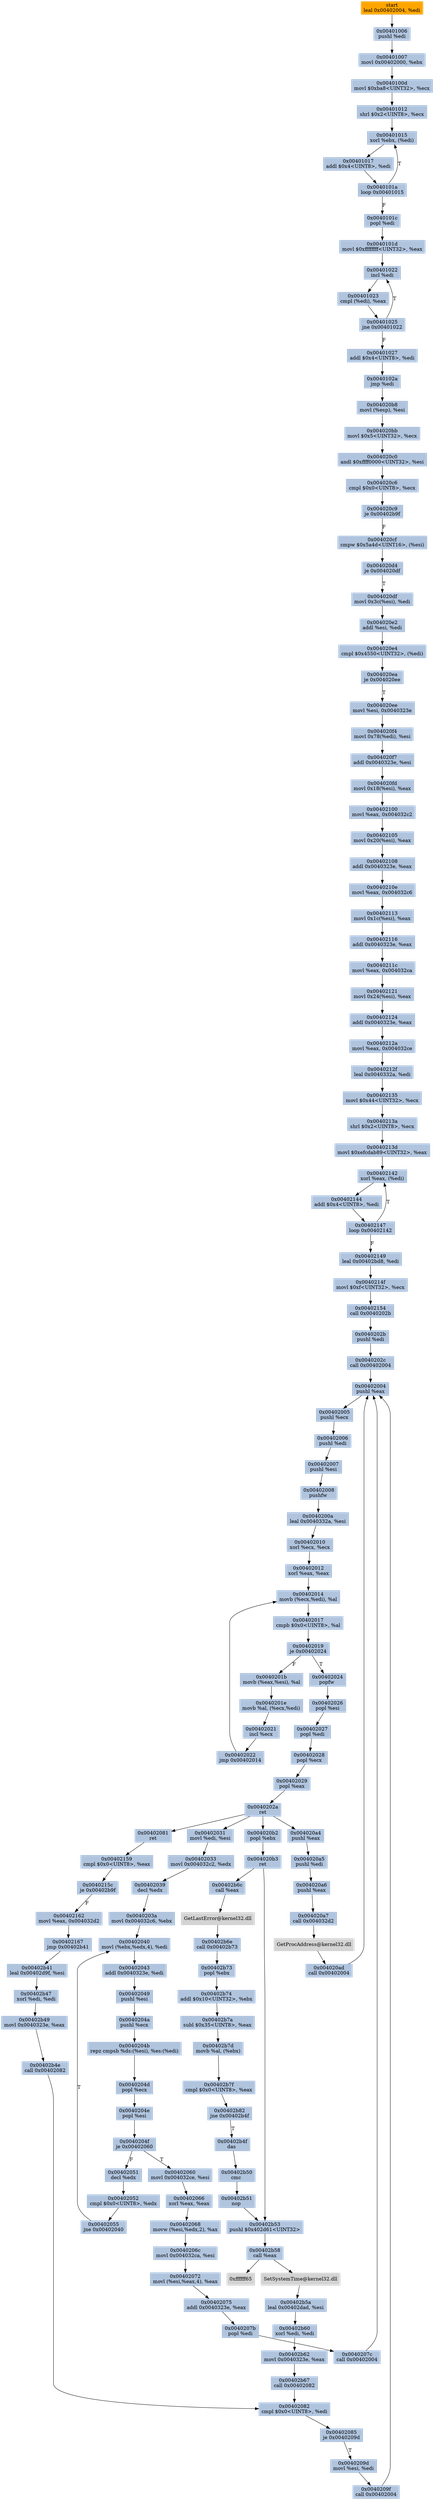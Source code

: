 digraph G {
node[shape=rectangle,style=filled,fillcolor=lightsteelblue,color=lightsteelblue]
bgcolor="transparent"
a0x00401000leal_0x00402004_edi[label="start\nleal 0x00402004, %edi",color="lightgrey",fillcolor="orange"];
a0x00401006pushl_edi[label="0x00401006\npushl %edi"];
a0x00401007movl_0x00402000_ebx[label="0x00401007\nmovl 0x00402000, %ebx"];
a0x0040100dmovl_0xba8UINT32_ecx[label="0x0040100d\nmovl $0xba8<UINT32>, %ecx"];
a0x00401012shrl_0x2UINT8_ecx[label="0x00401012\nshrl $0x2<UINT8>, %ecx"];
a0x00401015xorl_ebx_edi_[label="0x00401015\nxorl %ebx, (%edi)"];
a0x00401017addl_0x4UINT8_edi[label="0x00401017\naddl $0x4<UINT8>, %edi"];
a0x0040101aloop_0x00401015[label="0x0040101a\nloop 0x00401015"];
a0x0040101cpopl_edi[label="0x0040101c\npopl %edi"];
a0x0040101dmovl_0xffffffffUINT32_eax[label="0x0040101d\nmovl $0xffffffff<UINT32>, %eax"];
a0x00401022incl_edi[label="0x00401022\nincl %edi"];
a0x00401023cmpl_edi__eax[label="0x00401023\ncmpl (%edi), %eax"];
a0x00401025jne_0x00401022[label="0x00401025\njne 0x00401022"];
a0x00401027addl_0x4UINT8_edi[label="0x00401027\naddl $0x4<UINT8>, %edi"];
a0x0040102ajmp_edi[label="0x0040102a\njmp %edi"];
a0x004020b8movl_esp__esi[label="0x004020b8\nmovl (%esp), %esi"];
a0x004020bbmovl_0x5UINT32_ecx[label="0x004020bb\nmovl $0x5<UINT32>, %ecx"];
a0x004020c0andl_0xffff0000UINT32_esi[label="0x004020c0\nandl $0xffff0000<UINT32>, %esi"];
a0x004020c6cmpl_0x0UINT8_ecx[label="0x004020c6\ncmpl $0x0<UINT8>, %ecx"];
a0x004020c9je_0x00402b9f[label="0x004020c9\nje 0x00402b9f"];
a0x004020cfcmpw_0x5a4dUINT16_esi_[label="0x004020cf\ncmpw $0x5a4d<UINT16>, (%esi)"];
a0x004020d4je_0x004020df[label="0x004020d4\nje 0x004020df"];
a0x004020dfmovl_0x3cesi__edi[label="0x004020df\nmovl 0x3c(%esi), %edi"];
a0x004020e2addl_esi_edi[label="0x004020e2\naddl %esi, %edi"];
a0x004020e4cmpl_0x4550UINT32_edi_[label="0x004020e4\ncmpl $0x4550<UINT32>, (%edi)"];
a0x004020eaje_0x004020ee[label="0x004020ea\nje 0x004020ee"];
a0x004020eemovl_esi_0x0040323e[label="0x004020ee\nmovl %esi, 0x0040323e"];
a0x004020f4movl_0x78edi__esi[label="0x004020f4\nmovl 0x78(%edi), %esi"];
a0x004020f7addl_0x0040323e_esi[label="0x004020f7\naddl 0x0040323e, %esi"];
a0x004020fdmovl_0x18esi__eax[label="0x004020fd\nmovl 0x18(%esi), %eax"];
a0x00402100movl_eax_0x004032c2[label="0x00402100\nmovl %eax, 0x004032c2"];
a0x00402105movl_0x20esi__eax[label="0x00402105\nmovl 0x20(%esi), %eax"];
a0x00402108addl_0x0040323e_eax[label="0x00402108\naddl 0x0040323e, %eax"];
a0x0040210emovl_eax_0x004032c6[label="0x0040210e\nmovl %eax, 0x004032c6"];
a0x00402113movl_0x1cesi__eax[label="0x00402113\nmovl 0x1c(%esi), %eax"];
a0x00402116addl_0x0040323e_eax[label="0x00402116\naddl 0x0040323e, %eax"];
a0x0040211cmovl_eax_0x004032ca[label="0x0040211c\nmovl %eax, 0x004032ca"];
a0x00402121movl_0x24esi__eax[label="0x00402121\nmovl 0x24(%esi), %eax"];
a0x00402124addl_0x0040323e_eax[label="0x00402124\naddl 0x0040323e, %eax"];
a0x0040212amovl_eax_0x004032ce[label="0x0040212a\nmovl %eax, 0x004032ce"];
a0x0040212fleal_0x0040332a_edi[label="0x0040212f\nleal 0x0040332a, %edi"];
a0x00402135movl_0x44UINT32_ecx[label="0x00402135\nmovl $0x44<UINT32>, %ecx"];
a0x0040213ashrl_0x2UINT8_ecx[label="0x0040213a\nshrl $0x2<UINT8>, %ecx"];
a0x0040213dmovl_0xefcdab89UINT32_eax[label="0x0040213d\nmovl $0xefcdab89<UINT32>, %eax"];
a0x00402142xorl_eax_edi_[label="0x00402142\nxorl %eax, (%edi)"];
a0x00402144addl_0x4UINT8_edi[label="0x00402144\naddl $0x4<UINT8>, %edi"];
a0x00402147loop_0x00402142[label="0x00402147\nloop 0x00402142"];
a0x00402149leal_0x00402bd8_edi[label="0x00402149\nleal 0x00402bd8, %edi"];
a0x0040214fmovl_0xfUINT32_ecx[label="0x0040214f\nmovl $0xf<UINT32>, %ecx"];
a0x00402154call_0x0040202b[label="0x00402154\ncall 0x0040202b"];
a0x0040202bpushl_edi[label="0x0040202b\npushl %edi"];
a0x0040202ccall_0x00402004[label="0x0040202c\ncall 0x00402004"];
a0x00402004pushl_eax[label="0x00402004\npushl %eax"];
a0x00402005pushl_ecx[label="0x00402005\npushl %ecx"];
a0x00402006pushl_edi[label="0x00402006\npushl %edi"];
a0x00402007pushl_esi[label="0x00402007\npushl %esi"];
a0x00402008pushfw_[label="0x00402008\npushfw "];
a0x0040200aleal_0x0040332a_esi[label="0x0040200a\nleal 0x0040332a, %esi"];
a0x00402010xorl_ecx_ecx[label="0x00402010\nxorl %ecx, %ecx"];
a0x00402012xorl_eax_eax[label="0x00402012\nxorl %eax, %eax"];
a0x00402014movb_ecxedi__al[label="0x00402014\nmovb (%ecx,%edi), %al"];
a0x00402017cmpb_0x0UINT8_al[label="0x00402017\ncmpb $0x0<UINT8>, %al"];
a0x00402019je_0x00402024[label="0x00402019\nje 0x00402024"];
a0x0040201bmovb_eaxesi__al[label="0x0040201b\nmovb (%eax,%esi), %al"];
a0x0040201emovb_al_ecxedi_[label="0x0040201e\nmovb %al, (%ecx,%edi)"];
a0x00402021incl_ecx[label="0x00402021\nincl %ecx"];
a0x00402022jmp_0x00402014[label="0x00402022\njmp 0x00402014"];
a0x00402024popfw_[label="0x00402024\npopfw "];
a0x00402026popl_esi[label="0x00402026\npopl %esi"];
a0x00402027popl_edi[label="0x00402027\npopl %edi"];
a0x00402028popl_ecx[label="0x00402028\npopl %ecx"];
a0x00402029popl_eax[label="0x00402029\npopl %eax"];
a0x0040202aret[label="0x0040202a\nret"];
a0x00402031movl_edi_esi[label="0x00402031\nmovl %edi, %esi"];
a0x00402033movl_0x004032c2_edx[label="0x00402033\nmovl 0x004032c2, %edx"];
a0x00402039decl_edx[label="0x00402039\ndecl %edx"];
a0x0040203amovl_0x004032c6_ebx[label="0x0040203a\nmovl 0x004032c6, %ebx"];
a0x00402040movl_ebxedx4__edi[label="0x00402040\nmovl (%ebx,%edx,4), %edi"];
a0x00402043addl_0x0040323e_edi[label="0x00402043\naddl 0x0040323e, %edi"];
a0x00402049pushl_esi[label="0x00402049\npushl %esi"];
a0x0040204apushl_ecx[label="0x0040204a\npushl %ecx"];
a0x0040204brepz_cmpsb_ds_esi__es_edi_[label="0x0040204b\nrepz cmpsb %ds:(%esi), %es:(%edi)"];
a0x0040204dpopl_ecx[label="0x0040204d\npopl %ecx"];
a0x0040204epopl_esi[label="0x0040204e\npopl %esi"];
a0x0040204fje_0x00402060[label="0x0040204f\nje 0x00402060"];
a0x00402051decl_edx[label="0x00402051\ndecl %edx"];
a0x00402052cmpl_0x0UINT8_edx[label="0x00402052\ncmpl $0x0<UINT8>, %edx"];
a0x00402055jne_0x00402040[label="0x00402055\njne 0x00402040"];
a0x00402060movl_0x004032ce_esi[label="0x00402060\nmovl 0x004032ce, %esi"];
a0x00402066xorl_eax_eax[label="0x00402066\nxorl %eax, %eax"];
a0x00402068movw_esiedx2__ax[label="0x00402068\nmovw (%esi,%edx,2), %ax"];
a0x0040206cmovl_0x004032ca_esi[label="0x0040206c\nmovl 0x004032ca, %esi"];
a0x00402072movl_esieax4__eax[label="0x00402072\nmovl (%esi,%eax,4), %eax"];
a0x00402075addl_0x0040323e_eax[label="0x00402075\naddl 0x0040323e, %eax"];
a0x0040207bpopl_edi[label="0x0040207b\npopl %edi"];
a0x0040207ccall_0x00402004[label="0x0040207c\ncall 0x00402004"];
a0x00402081ret[label="0x00402081\nret"];
a0x00402159cmpl_0x0UINT8_eax[label="0x00402159\ncmpl $0x0<UINT8>, %eax"];
a0x0040215cje_0x00402b9f[label="0x0040215c\nje 0x00402b9f"];
a0x00402162movl_eax_0x004032d2[label="0x00402162\nmovl %eax, 0x004032d2"];
a0x00402167jmp_0x00402b41[label="0x00402167\njmp 0x00402b41"];
a0x00402b41leal_0x00402d9f_esi[label="0x00402b41\nleal 0x00402d9f, %esi"];
a0x00402b47xorl_edi_edi[label="0x00402b47\nxorl %edi, %edi"];
a0x00402b49movl_0x0040323e_eax[label="0x00402b49\nmovl 0x0040323e, %eax"];
a0x00402b4ecall_0x00402082[label="0x00402b4e\ncall 0x00402082"];
a0x00402082cmpl_0x0UINT8_edi[label="0x00402082\ncmpl $0x0<UINT8>, %edi"];
a0x00402085je_0x0040209d[label="0x00402085\nje 0x0040209d"];
a0x0040209dmovl_esi_edi[label="0x0040209d\nmovl %esi, %edi"];
a0x0040209fcall_0x00402004[label="0x0040209f\ncall 0x00402004"];
a0x004020a4pushl_eax[label="0x004020a4\npushl %eax"];
a0x004020a5pushl_edi[label="0x004020a5\npushl %edi"];
a0x004020a6pushl_eax[label="0x004020a6\npushl %eax"];
a0x004020a7call_0x004032d2[label="0x004020a7\ncall 0x004032d2"];
GetProcAddress_kernel32_dll[label="GetProcAddress@kernel32.dll",color="lightgrey",fillcolor="lightgrey"];
a0x004020adcall_0x00402004[label="0x004020ad\ncall 0x00402004"];
a0x004020b2popl_ebx[label="0x004020b2\npopl %ebx"];
a0x004020b3ret[label="0x004020b3\nret"];
a0x00402b53pushl_0x402d61UINT32[label="0x00402b53\npushl $0x402d61<UINT32>"];
a0x00402b58call_eax[label="0x00402b58\ncall %eax"];
SetSystemTime_kernel32_dll[label="SetSystemTime@kernel32.dll",color="lightgrey",fillcolor="lightgrey"];
a0x00402b5aleal_0x00402dad_esi[label="0x00402b5a\nleal 0x00402dad, %esi"];
a0x00402b60xorl_edi_edi[label="0x00402b60\nxorl %edi, %edi"];
a0x00402b62movl_0x0040323e_eax[label="0x00402b62\nmovl 0x0040323e, %eax"];
a0x00402b67call_0x00402082[label="0x00402b67\ncall 0x00402082"];
a0x00402b6ccall_eax[label="0x00402b6c\ncall %eax"];
GetLastError_kernel32_dll[label="GetLastError@kernel32.dll",color="lightgrey",fillcolor="lightgrey"];
a0x00402b6ecall_0x00402b73[label="0x00402b6e\ncall 0x00402b73"];
a0x00402b73popl_ebx[label="0x00402b73\npopl %ebx"];
a0x00402b74addl_0x10UINT32_ebx[label="0x00402b74\naddl $0x10<UINT32>, %ebx"];
a0x00402b7asubl_0x35UINT8_eax[label="0x00402b7a\nsubl $0x35<UINT8>, %eax"];
a0x00402b7dmovb_al_ebx_[label="0x00402b7d\nmovb %al, (%ebx)"];
a0x00402b7fcmpl_0x0UINT8_eax[label="0x00402b7f\ncmpl $0x0<UINT8>, %eax"];
a0x00402b82jne_0x00402b4f[label="0x00402b82\njne 0x00402b4f"];
a0x00402b4fdas_[label="0x00402b4f\ndas "];
a0x00402b50cmc_[label="0x00402b50\ncmc "];
a0x00402b51nop_[label="0x00402b51\nnop "];
a0xffffff65[label="0xffffff65",color="lightgrey",fillcolor="lightgrey"];
a0x00401000leal_0x00402004_edi -> a0x00401006pushl_edi [color="#000000"];
a0x00401006pushl_edi -> a0x00401007movl_0x00402000_ebx [color="#000000"];
a0x00401007movl_0x00402000_ebx -> a0x0040100dmovl_0xba8UINT32_ecx [color="#000000"];
a0x0040100dmovl_0xba8UINT32_ecx -> a0x00401012shrl_0x2UINT8_ecx [color="#000000"];
a0x00401012shrl_0x2UINT8_ecx -> a0x00401015xorl_ebx_edi_ [color="#000000"];
a0x00401015xorl_ebx_edi_ -> a0x00401017addl_0x4UINT8_edi [color="#000000"];
a0x00401017addl_0x4UINT8_edi -> a0x0040101aloop_0x00401015 [color="#000000"];
a0x0040101aloop_0x00401015 -> a0x00401015xorl_ebx_edi_ [color="#000000",label="T"];
a0x0040101aloop_0x00401015 -> a0x0040101cpopl_edi [color="#000000",label="F"];
a0x0040101cpopl_edi -> a0x0040101dmovl_0xffffffffUINT32_eax [color="#000000"];
a0x0040101dmovl_0xffffffffUINT32_eax -> a0x00401022incl_edi [color="#000000"];
a0x00401022incl_edi -> a0x00401023cmpl_edi__eax [color="#000000"];
a0x00401023cmpl_edi__eax -> a0x00401025jne_0x00401022 [color="#000000"];
a0x00401025jne_0x00401022 -> a0x00401022incl_edi [color="#000000",label="T"];
a0x00401025jne_0x00401022 -> a0x00401027addl_0x4UINT8_edi [color="#000000",label="F"];
a0x00401027addl_0x4UINT8_edi -> a0x0040102ajmp_edi [color="#000000"];
a0x0040102ajmp_edi -> a0x004020b8movl_esp__esi [color="#000000"];
a0x004020b8movl_esp__esi -> a0x004020bbmovl_0x5UINT32_ecx [color="#000000"];
a0x004020bbmovl_0x5UINT32_ecx -> a0x004020c0andl_0xffff0000UINT32_esi [color="#000000"];
a0x004020c0andl_0xffff0000UINT32_esi -> a0x004020c6cmpl_0x0UINT8_ecx [color="#000000"];
a0x004020c6cmpl_0x0UINT8_ecx -> a0x004020c9je_0x00402b9f [color="#000000"];
a0x004020c9je_0x00402b9f -> a0x004020cfcmpw_0x5a4dUINT16_esi_ [color="#000000",label="F"];
a0x004020cfcmpw_0x5a4dUINT16_esi_ -> a0x004020d4je_0x004020df [color="#000000"];
a0x004020d4je_0x004020df -> a0x004020dfmovl_0x3cesi__edi [color="#000000",label="T"];
a0x004020dfmovl_0x3cesi__edi -> a0x004020e2addl_esi_edi [color="#000000"];
a0x004020e2addl_esi_edi -> a0x004020e4cmpl_0x4550UINT32_edi_ [color="#000000"];
a0x004020e4cmpl_0x4550UINT32_edi_ -> a0x004020eaje_0x004020ee [color="#000000"];
a0x004020eaje_0x004020ee -> a0x004020eemovl_esi_0x0040323e [color="#000000",label="T"];
a0x004020eemovl_esi_0x0040323e -> a0x004020f4movl_0x78edi__esi [color="#000000"];
a0x004020f4movl_0x78edi__esi -> a0x004020f7addl_0x0040323e_esi [color="#000000"];
a0x004020f7addl_0x0040323e_esi -> a0x004020fdmovl_0x18esi__eax [color="#000000"];
a0x004020fdmovl_0x18esi__eax -> a0x00402100movl_eax_0x004032c2 [color="#000000"];
a0x00402100movl_eax_0x004032c2 -> a0x00402105movl_0x20esi__eax [color="#000000"];
a0x00402105movl_0x20esi__eax -> a0x00402108addl_0x0040323e_eax [color="#000000"];
a0x00402108addl_0x0040323e_eax -> a0x0040210emovl_eax_0x004032c6 [color="#000000"];
a0x0040210emovl_eax_0x004032c6 -> a0x00402113movl_0x1cesi__eax [color="#000000"];
a0x00402113movl_0x1cesi__eax -> a0x00402116addl_0x0040323e_eax [color="#000000"];
a0x00402116addl_0x0040323e_eax -> a0x0040211cmovl_eax_0x004032ca [color="#000000"];
a0x0040211cmovl_eax_0x004032ca -> a0x00402121movl_0x24esi__eax [color="#000000"];
a0x00402121movl_0x24esi__eax -> a0x00402124addl_0x0040323e_eax [color="#000000"];
a0x00402124addl_0x0040323e_eax -> a0x0040212amovl_eax_0x004032ce [color="#000000"];
a0x0040212amovl_eax_0x004032ce -> a0x0040212fleal_0x0040332a_edi [color="#000000"];
a0x0040212fleal_0x0040332a_edi -> a0x00402135movl_0x44UINT32_ecx [color="#000000"];
a0x00402135movl_0x44UINT32_ecx -> a0x0040213ashrl_0x2UINT8_ecx [color="#000000"];
a0x0040213ashrl_0x2UINT8_ecx -> a0x0040213dmovl_0xefcdab89UINT32_eax [color="#000000"];
a0x0040213dmovl_0xefcdab89UINT32_eax -> a0x00402142xorl_eax_edi_ [color="#000000"];
a0x00402142xorl_eax_edi_ -> a0x00402144addl_0x4UINT8_edi [color="#000000"];
a0x00402144addl_0x4UINT8_edi -> a0x00402147loop_0x00402142 [color="#000000"];
a0x00402147loop_0x00402142 -> a0x00402142xorl_eax_edi_ [color="#000000",label="T"];
a0x00402147loop_0x00402142 -> a0x00402149leal_0x00402bd8_edi [color="#000000",label="F"];
a0x00402149leal_0x00402bd8_edi -> a0x0040214fmovl_0xfUINT32_ecx [color="#000000"];
a0x0040214fmovl_0xfUINT32_ecx -> a0x00402154call_0x0040202b [color="#000000"];
a0x00402154call_0x0040202b -> a0x0040202bpushl_edi [color="#000000"];
a0x0040202bpushl_edi -> a0x0040202ccall_0x00402004 [color="#000000"];
a0x0040202ccall_0x00402004 -> a0x00402004pushl_eax [color="#000000"];
a0x00402004pushl_eax -> a0x00402005pushl_ecx [color="#000000"];
a0x00402005pushl_ecx -> a0x00402006pushl_edi [color="#000000"];
a0x00402006pushl_edi -> a0x00402007pushl_esi [color="#000000"];
a0x00402007pushl_esi -> a0x00402008pushfw_ [color="#000000"];
a0x00402008pushfw_ -> a0x0040200aleal_0x0040332a_esi [color="#000000"];
a0x0040200aleal_0x0040332a_esi -> a0x00402010xorl_ecx_ecx [color="#000000"];
a0x00402010xorl_ecx_ecx -> a0x00402012xorl_eax_eax [color="#000000"];
a0x00402012xorl_eax_eax -> a0x00402014movb_ecxedi__al [color="#000000"];
a0x00402014movb_ecxedi__al -> a0x00402017cmpb_0x0UINT8_al [color="#000000"];
a0x00402017cmpb_0x0UINT8_al -> a0x00402019je_0x00402024 [color="#000000"];
a0x00402019je_0x00402024 -> a0x0040201bmovb_eaxesi__al [color="#000000",label="F"];
a0x0040201bmovb_eaxesi__al -> a0x0040201emovb_al_ecxedi_ [color="#000000"];
a0x0040201emovb_al_ecxedi_ -> a0x00402021incl_ecx [color="#000000"];
a0x00402021incl_ecx -> a0x00402022jmp_0x00402014 [color="#000000"];
a0x00402022jmp_0x00402014 -> a0x00402014movb_ecxedi__al [color="#000000"];
a0x00402019je_0x00402024 -> a0x00402024popfw_ [color="#000000",label="T"];
a0x00402024popfw_ -> a0x00402026popl_esi [color="#000000"];
a0x00402026popl_esi -> a0x00402027popl_edi [color="#000000"];
a0x00402027popl_edi -> a0x00402028popl_ecx [color="#000000"];
a0x00402028popl_ecx -> a0x00402029popl_eax [color="#000000"];
a0x00402029popl_eax -> a0x0040202aret [color="#000000"];
a0x0040202aret -> a0x00402031movl_edi_esi [color="#000000"];
a0x00402031movl_edi_esi -> a0x00402033movl_0x004032c2_edx [color="#000000"];
a0x00402033movl_0x004032c2_edx -> a0x00402039decl_edx [color="#000000"];
a0x00402039decl_edx -> a0x0040203amovl_0x004032c6_ebx [color="#000000"];
a0x0040203amovl_0x004032c6_ebx -> a0x00402040movl_ebxedx4__edi [color="#000000"];
a0x00402040movl_ebxedx4__edi -> a0x00402043addl_0x0040323e_edi [color="#000000"];
a0x00402043addl_0x0040323e_edi -> a0x00402049pushl_esi [color="#000000"];
a0x00402049pushl_esi -> a0x0040204apushl_ecx [color="#000000"];
a0x0040204apushl_ecx -> a0x0040204brepz_cmpsb_ds_esi__es_edi_ [color="#000000"];
a0x0040204brepz_cmpsb_ds_esi__es_edi_ -> a0x0040204dpopl_ecx [color="#000000"];
a0x0040204dpopl_ecx -> a0x0040204epopl_esi [color="#000000"];
a0x0040204epopl_esi -> a0x0040204fje_0x00402060 [color="#000000"];
a0x0040204fje_0x00402060 -> a0x00402051decl_edx [color="#000000",label="F"];
a0x00402051decl_edx -> a0x00402052cmpl_0x0UINT8_edx [color="#000000"];
a0x00402052cmpl_0x0UINT8_edx -> a0x00402055jne_0x00402040 [color="#000000"];
a0x00402055jne_0x00402040 -> a0x00402040movl_ebxedx4__edi [color="#000000",label="T"];
a0x0040204fje_0x00402060 -> a0x00402060movl_0x004032ce_esi [color="#000000",label="T"];
a0x00402060movl_0x004032ce_esi -> a0x00402066xorl_eax_eax [color="#000000"];
a0x00402066xorl_eax_eax -> a0x00402068movw_esiedx2__ax [color="#000000"];
a0x00402068movw_esiedx2__ax -> a0x0040206cmovl_0x004032ca_esi [color="#000000"];
a0x0040206cmovl_0x004032ca_esi -> a0x00402072movl_esieax4__eax [color="#000000"];
a0x00402072movl_esieax4__eax -> a0x00402075addl_0x0040323e_eax [color="#000000"];
a0x00402075addl_0x0040323e_eax -> a0x0040207bpopl_edi [color="#000000"];
a0x0040207bpopl_edi -> a0x0040207ccall_0x00402004 [color="#000000"];
a0x0040207ccall_0x00402004 -> a0x00402004pushl_eax [color="#000000"];
a0x0040202aret -> a0x00402081ret [color="#000000"];
a0x00402081ret -> a0x00402159cmpl_0x0UINT8_eax [color="#000000"];
a0x00402159cmpl_0x0UINT8_eax -> a0x0040215cje_0x00402b9f [color="#000000"];
a0x0040215cje_0x00402b9f -> a0x00402162movl_eax_0x004032d2 [color="#000000",label="F"];
a0x00402162movl_eax_0x004032d2 -> a0x00402167jmp_0x00402b41 [color="#000000"];
a0x00402167jmp_0x00402b41 -> a0x00402b41leal_0x00402d9f_esi [color="#000000"];
a0x00402b41leal_0x00402d9f_esi -> a0x00402b47xorl_edi_edi [color="#000000"];
a0x00402b47xorl_edi_edi -> a0x00402b49movl_0x0040323e_eax [color="#000000"];
a0x00402b49movl_0x0040323e_eax -> a0x00402b4ecall_0x00402082 [color="#000000"];
a0x00402b4ecall_0x00402082 -> a0x00402082cmpl_0x0UINT8_edi [color="#000000"];
a0x00402082cmpl_0x0UINT8_edi -> a0x00402085je_0x0040209d [color="#000000"];
a0x00402085je_0x0040209d -> a0x0040209dmovl_esi_edi [color="#000000",label="T"];
a0x0040209dmovl_esi_edi -> a0x0040209fcall_0x00402004 [color="#000000"];
a0x0040209fcall_0x00402004 -> a0x00402004pushl_eax [color="#000000"];
a0x0040202aret -> a0x004020a4pushl_eax [color="#000000"];
a0x004020a4pushl_eax -> a0x004020a5pushl_edi [color="#000000"];
a0x004020a5pushl_edi -> a0x004020a6pushl_eax [color="#000000"];
a0x004020a6pushl_eax -> a0x004020a7call_0x004032d2 [color="#000000"];
a0x004020a7call_0x004032d2 -> GetProcAddress_kernel32_dll [color="#000000"];
GetProcAddress_kernel32_dll -> a0x004020adcall_0x00402004 [color="#000000"];
a0x004020adcall_0x00402004 -> a0x00402004pushl_eax [color="#000000"];
a0x0040202aret -> a0x004020b2popl_ebx [color="#000000"];
a0x004020b2popl_ebx -> a0x004020b3ret [color="#000000"];
a0x004020b3ret -> a0x00402b53pushl_0x402d61UINT32 [color="#000000"];
a0x00402b53pushl_0x402d61UINT32 -> a0x00402b58call_eax [color="#000000"];
a0x00402b58call_eax -> SetSystemTime_kernel32_dll [color="#000000"];
SetSystemTime_kernel32_dll -> a0x00402b5aleal_0x00402dad_esi [color="#000000"];
a0x00402b5aleal_0x00402dad_esi -> a0x00402b60xorl_edi_edi [color="#000000"];
a0x00402b60xorl_edi_edi -> a0x00402b62movl_0x0040323e_eax [color="#000000"];
a0x00402b62movl_0x0040323e_eax -> a0x00402b67call_0x00402082 [color="#000000"];
a0x00402b67call_0x00402082 -> a0x00402082cmpl_0x0UINT8_edi [color="#000000"];
a0x004020b3ret -> a0x00402b6ccall_eax [color="#000000"];
a0x00402b6ccall_eax -> GetLastError_kernel32_dll [color="#000000"];
GetLastError_kernel32_dll -> a0x00402b6ecall_0x00402b73 [color="#000000"];
a0x00402b6ecall_0x00402b73 -> a0x00402b73popl_ebx [color="#000000"];
a0x00402b73popl_ebx -> a0x00402b74addl_0x10UINT32_ebx [color="#000000"];
a0x00402b74addl_0x10UINT32_ebx -> a0x00402b7asubl_0x35UINT8_eax [color="#000000"];
a0x00402b7asubl_0x35UINT8_eax -> a0x00402b7dmovb_al_ebx_ [color="#000000"];
a0x00402b7dmovb_al_ebx_ -> a0x00402b7fcmpl_0x0UINT8_eax [color="#000000"];
a0x00402b7fcmpl_0x0UINT8_eax -> a0x00402b82jne_0x00402b4f [color="#000000"];
a0x00402b82jne_0x00402b4f -> a0x00402b4fdas_ [color="#000000",label="T"];
a0x00402b4fdas_ -> a0x00402b50cmc_ [color="#000000"];
a0x00402b50cmc_ -> a0x00402b51nop_ [color="#000000"];
a0x00402b51nop_ -> a0x00402b53pushl_0x402d61UINT32 [color="#000000"];
a0x00402b58call_eax -> a0xffffff65 [color="#000000"];
}
